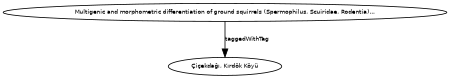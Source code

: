 digraph G {
size="3,3";
node [fontsize=7, fontname="Helvetica"];
edge [fontsize=7, fontname="Helvetica"];
node0 [label="Çiçekdağı, Kırdök Köyü", width=0.27433100247,height=0.27433100247];
node1 [label="Multigenic and morphometric differentiation of ground squirrels (Spermophilus, Scuiridae, Rodentia)...", width=0.27433100247,height=0.27433100247];
node1 -> node0 [label="taggedWithTag"];
}

